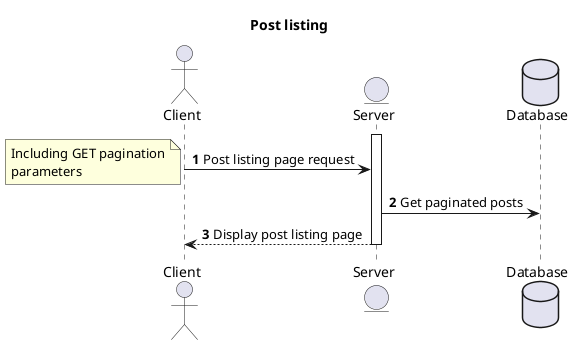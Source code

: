 @startuml

title Post listing
autonumber

actor Client
entity Server
Database Database

activate Server

Client -> Server : Post listing page request
note left
Including GET pagination
parameters
end note

Server -> Database : Get paginated posts

Server --> Client : Display post listing page

deactivate Server

@enduml
